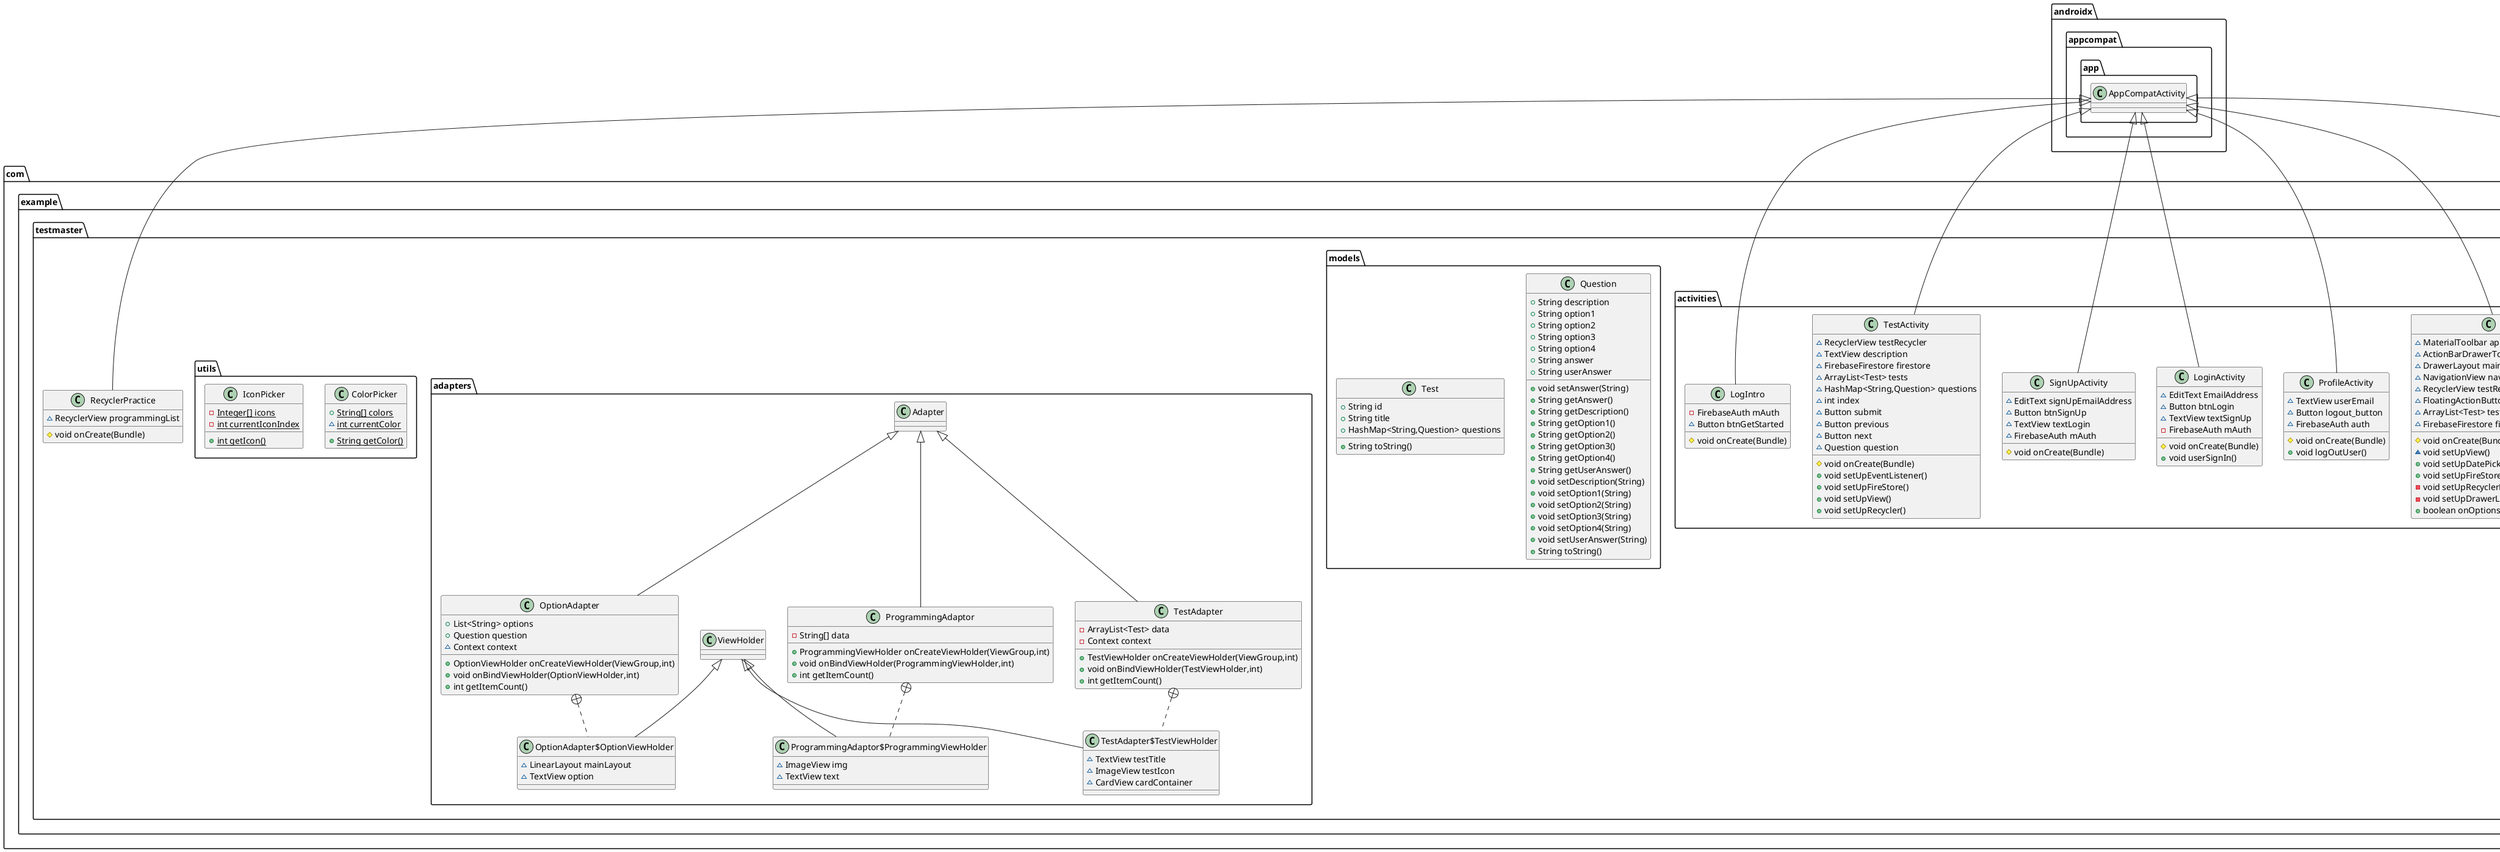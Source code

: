 @startuml
class com.example.testmaster.activities.TestActivity {
~ RecyclerView testRecycler
~ TextView description
~ FirebaseFirestore firestore
~ ArrayList<Test> tests
~ HashMap<String,Question> questions
~ int index
~ Button submit
~ Button previous
~ Button next
~ Question question
# void onCreate(Bundle)
+ void setUpEventListener()
+ void setUpFireStore()
+ void setUpView()
+ void setUpRecycler()
}
class com.example.testmaster.models.Question {
+ String description
+ String option1
+ String option2
+ String option3
+ String option4
+ String answer
+ String userAnswer
+ void setAnswer(String)
+ String getAnswer()
+ String getDescription()
+ String getOption1()
+ String getOption2()
+ String getOption3()
+ String getOption4()
+ String getUserAnswer()
+ void setDescription(String)
+ void setOption1(String)
+ void setOption2(String)
+ void setOption3(String)
+ void setOption4(String)
+ void setUserAnswer(String)
+ String toString()
}
class com.example.testmaster.activities.LogIntro {
- FirebaseAuth mAuth
~ Button btnGetStarted
# void onCreate(Bundle)
}
class com.example.testmaster.activities.ResultActivity {
~ Gson gson
~ Test test
~ TextView scoreText
~ TextView textAnswer
# void onCreate(Bundle)
+ void setUpViews()
+ void setAnswerView()
+ void calculateScore()
}
class com.example.testmaster.activities.MainActivity {
~ MaterialToolbar appBar
~ ActionBarDrawerToggle actionBarDrawerToggle
~ DrawerLayout mainDrawer
~ NavigationView nav_view
~ RecyclerView testRecyclerView
~ FloatingActionButton fab
~ ArrayList<Test> testList
~ FirebaseFirestore firebaseFirestore
# void onCreate(Bundle)
~ void setUpView()
+ void setUpDatePicker()
+ void setUpFireStore()
- void setUpRecyclerLayout()
- void setUpDrawerLayout()
+ boolean onOptionsItemSelected(MenuItem)
}
class com.example.testmaster.adapters.OptionAdapter {
+ List<String> options
+ Question question
~ Context context
+ OptionViewHolder onCreateViewHolder(ViewGroup,int)
+ void onBindViewHolder(OptionViewHolder,int)
+ int getItemCount()
}
class com.example.testmaster.adapters.OptionAdapter$OptionViewHolder {
~ LinearLayout mainLayout
~ TextView option
}
class com.example.testmaster.adapters.ProgrammingAdaptor {
- String[] data
+ ProgrammingViewHolder onCreateViewHolder(ViewGroup,int)
+ void onBindViewHolder(ProgrammingViewHolder,int)
+ int getItemCount()
}
class com.example.testmaster.adapters.ProgrammingAdaptor$ProgrammingViewHolder {
~ ImageView img
~ TextView text
}
class com.example.testmaster.models.Test {
+ String id
+ String title
+ HashMap<String,Question> questions
+ String toString()
}
class com.example.testmaster.activities.ProfileActivity {
~ TextView userEmail
~ Button logout_button
~ FirebaseAuth auth
# void onCreate(Bundle)
+ void logOutUser()
}
class com.example.testmaster.utils.ColorPicker {
+ {static} String[] colors
~ {static} int currentColor
+ {static} String getColor()
}
class com.example.testmaster.activities.LoginActivity {
~ EditText EmailAddress
~ Button btnLogin
~ TextView textSignUp
- FirebaseAuth mAuth
# void onCreate(Bundle)
+ void userSignIn()
}
class com.example.testmaster.adapters.TestAdapter {
- ArrayList<Test> data
- Context context
+ TestViewHolder onCreateViewHolder(ViewGroup,int)
+ void onBindViewHolder(TestViewHolder,int)
+ int getItemCount()
}
class com.example.testmaster.adapters.TestAdapter$TestViewHolder {
~ TextView testTitle
~ ImageView testIcon
~ CardView cardContainer
}
class com.example.testmaster.activities.SignUpActivity {
~ EditText signUpEmailAddress
~ Button btnSignUp
~ TextView textLogin
~ FirebaseAuth mAuth
# void onCreate(Bundle)
}
class com.example.testmaster.RecyclerPractice {
~ RecyclerView programmingList
# void onCreate(Bundle)
}
class com.example.testmaster.utils.IconPicker {
- {static} Integer[] icons
- {static} int currentIconIndex
+ {static} int getIcon()
}


androidx.appcompat.app.AppCompatActivity <|-- com.example.testmaster.activities.TestActivity
androidx.appcompat.app.AppCompatActivity <|-- com.example.testmaster.activities.LogIntro
androidx.appcompat.app.AppCompatActivity <|-- com.example.testmaster.activities.ResultActivity
androidx.appcompat.app.AppCompatActivity <|-- com.example.testmaster.activities.MainActivity
com.example.testmaster.adapters.Adapter <|-- com.example.testmaster.adapters.OptionAdapter
com.example.testmaster.adapters.OptionAdapter +.. com.example.testmaster.adapters.OptionAdapter$OptionViewHolder
com.example.testmaster.adapters.ViewHolder <|-- com.example.testmaster.adapters.OptionAdapter$OptionViewHolder
com.example.testmaster.adapters.Adapter <|-- com.example.testmaster.adapters.ProgrammingAdaptor
com.example.testmaster.adapters.ProgrammingAdaptor +.. com.example.testmaster.adapters.ProgrammingAdaptor$ProgrammingViewHolder
com.example.testmaster.adapters.ViewHolder <|-- com.example.testmaster.adapters.ProgrammingAdaptor$ProgrammingViewHolder
androidx.appcompat.app.AppCompatActivity <|-- com.example.testmaster.activities.ProfileActivity
androidx.appcompat.app.AppCompatActivity <|-- com.example.testmaster.activities.LoginActivity
com.example.testmaster.adapters.Adapter <|-- com.example.testmaster.adapters.TestAdapter
com.example.testmaster.adapters.TestAdapter +.. com.example.testmaster.adapters.TestAdapter$TestViewHolder
com.example.testmaster.adapters.ViewHolder <|-- com.example.testmaster.adapters.TestAdapter$TestViewHolder
androidx.appcompat.app.AppCompatActivity <|-- com.example.testmaster.activities.SignUpActivity
androidx.appcompat.app.AppCompatActivity <|-- com.example.testmaster.RecyclerPractice
@enduml